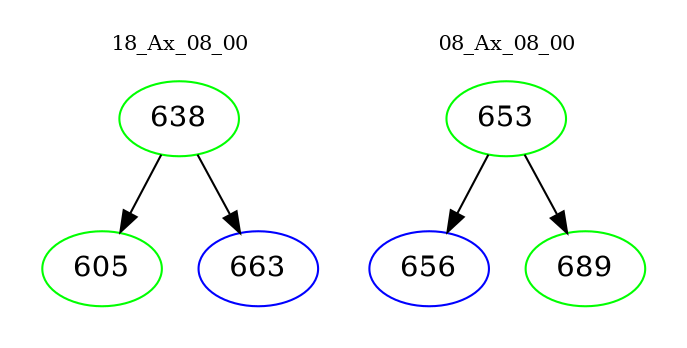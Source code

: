 digraph{
subgraph cluster_0 {
color = white
label = "18_Ax_08_00";
fontsize=10;
T0_638 [label="638", color="green"]
T0_638 -> T0_605 [color="black"]
T0_605 [label="605", color="green"]
T0_638 -> T0_663 [color="black"]
T0_663 [label="663", color="blue"]
}
subgraph cluster_1 {
color = white
label = "08_Ax_08_00";
fontsize=10;
T1_653 [label="653", color="green"]
T1_653 -> T1_656 [color="black"]
T1_656 [label="656", color="blue"]
T1_653 -> T1_689 [color="black"]
T1_689 [label="689", color="green"]
}
}
